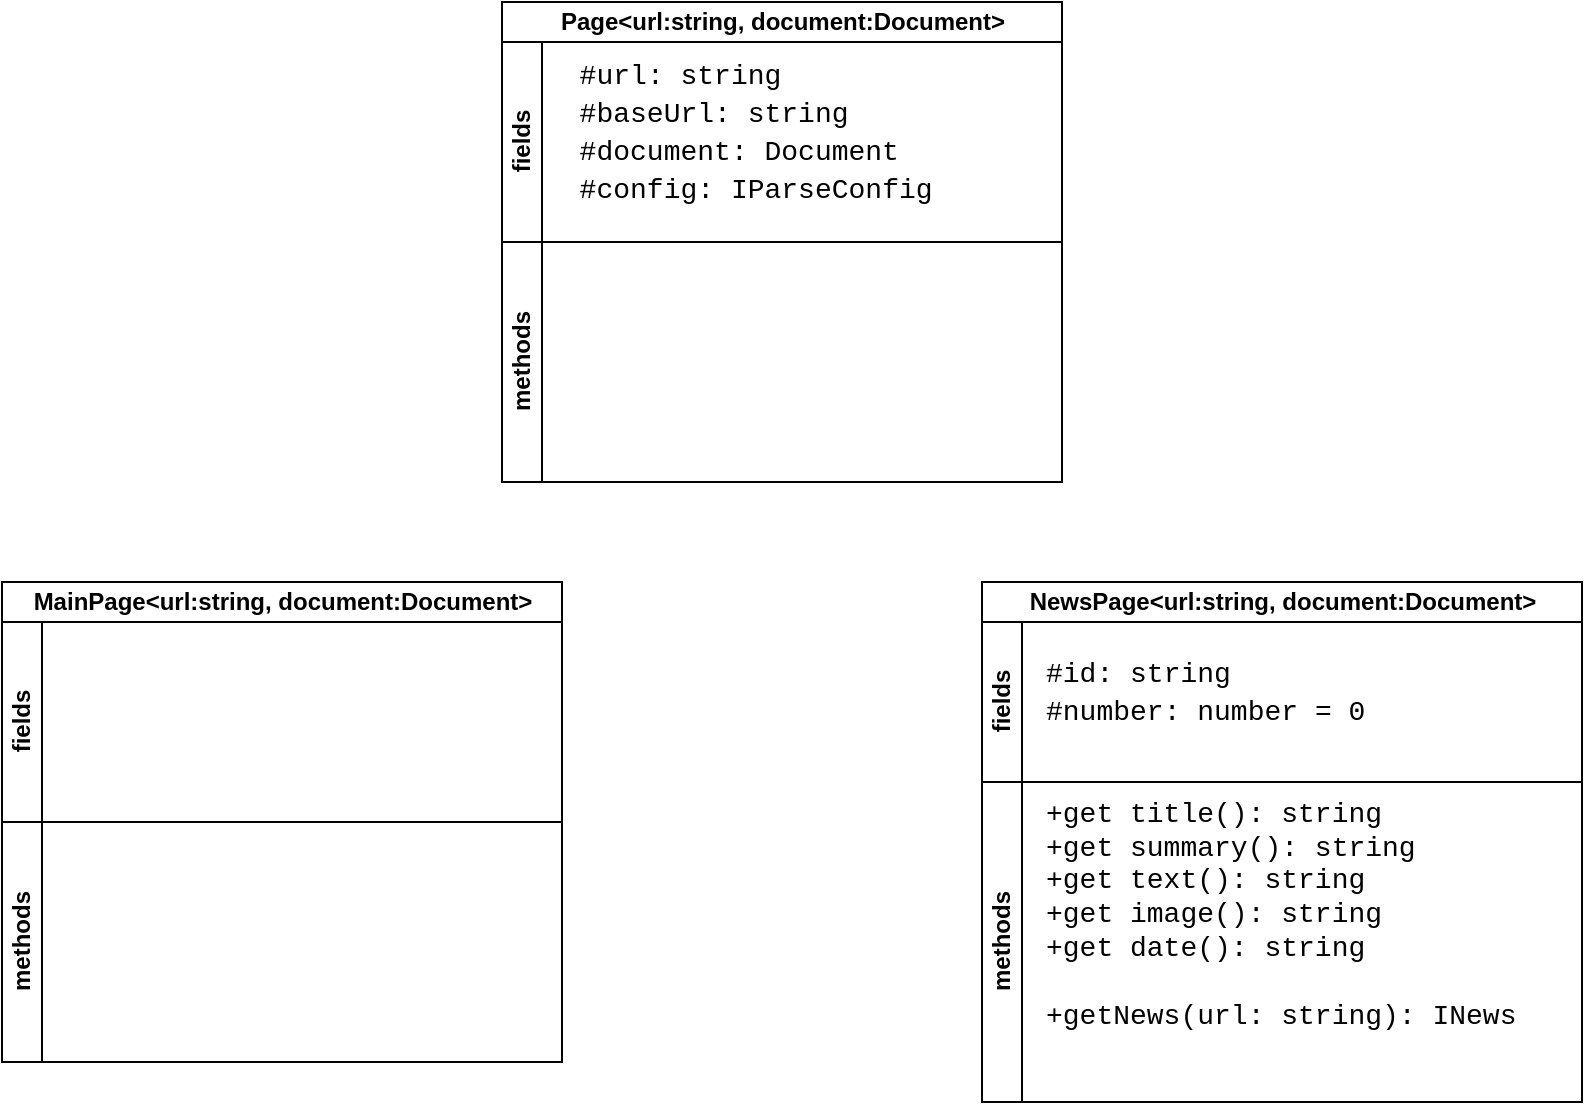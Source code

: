 <mxfile>
    <diagram id="pwe7xcSQOgHzPmdPm7Qo" name="Page-1">
        <mxGraphModel dx="2191" dy="761" grid="1" gridSize="10" guides="1" tooltips="1" connect="1" arrows="1" fold="1" page="1" pageScale="1" pageWidth="850" pageHeight="1100" math="0" shadow="0">
            <root>
                <mxCell id="0"/>
                <mxCell id="1" parent="0"/>
                <mxCell id="2" value="Page&amp;lt;url:string, document:Document&amp;gt;" style="swimlane;childLayout=stackLayout;resizeParent=1;resizeParentMax=0;horizontal=1;startSize=20;horizontalStack=0;html=1;" vertex="1" parent="1">
                    <mxGeometry x="280" y="150" width="280" height="240" as="geometry"/>
                </mxCell>
                <mxCell id="3" value="fields" style="swimlane;startSize=20;horizontal=0;html=1;" vertex="1" parent="2">
                    <mxGeometry y="20" width="280" height="100" as="geometry"/>
                </mxCell>
                <mxCell id="6" value="&lt;div style=&quot;font-size: 14px; line-height: 19px;&quot;&gt;&lt;div style=&quot;font-size: 14px;&quot;&gt;&amp;nbsp; #&lt;span style=&quot;font-size: 14px;&quot;&gt;url&lt;/span&gt;: &lt;span style=&quot;font-size: 14px;&quot;&gt;string&lt;/span&gt;&lt;/div&gt;&lt;div style=&quot;font-size: 14px;&quot;&gt;&amp;nbsp; #&lt;span style=&quot;font-size: 14px;&quot;&gt;baseUrl&lt;/span&gt;: &lt;span style=&quot;font-size: 14px;&quot;&gt;string&lt;/span&gt;&lt;/div&gt;&lt;div style=&quot;font-size: 14px;&quot;&gt;&amp;nbsp; #&lt;span style=&quot;font-size: 14px;&quot;&gt;document&lt;/span&gt;: &lt;span style=&quot;font-size: 14px;&quot;&gt;Document&lt;/span&gt;&lt;/div&gt;&lt;div style=&quot;font-size: 14px;&quot;&gt;&amp;nbsp; #&lt;span style=&quot;font-size: 14px;&quot;&gt;config&lt;/span&gt;: &lt;span style=&quot;font-size: 14px;&quot;&gt;IParseConfig&lt;/span&gt;&lt;/div&gt;&lt;/div&gt;" style="text;html=1;align=left;verticalAlign=middle;resizable=0;points=[];autosize=1;strokeColor=none;fillColor=none;labelBackgroundColor=none;fontColor=default;fontFamily=Courier New;fontSize=14;" vertex="1" parent="3">
                    <mxGeometry x="20" width="220" height="90" as="geometry"/>
                </mxCell>
                <mxCell id="4" value="methods" style="swimlane;startSize=20;horizontal=0;html=1;" vertex="1" parent="2">
                    <mxGeometry y="120" width="280" height="120" as="geometry"/>
                </mxCell>
                <mxCell id="7" value="MainPage&amp;lt;url:string, document:Document&amp;gt;" style="swimlane;childLayout=stackLayout;resizeParent=1;resizeParentMax=0;horizontal=1;startSize=20;horizontalStack=0;html=1;" vertex="1" parent="1">
                    <mxGeometry x="30" y="440" width="280" height="240" as="geometry"/>
                </mxCell>
                <mxCell id="8" value="fields" style="swimlane;startSize=20;horizontal=0;html=1;" vertex="1" parent="7">
                    <mxGeometry y="20" width="280" height="100" as="geometry"/>
                </mxCell>
                <mxCell id="10" value="methods" style="swimlane;startSize=20;horizontal=0;html=1;" vertex="1" parent="7">
                    <mxGeometry y="120" width="280" height="120" as="geometry"/>
                </mxCell>
                <mxCell id="11" value="NewsPage&amp;lt;url:string, document:Document&amp;gt;" style="swimlane;childLayout=stackLayout;resizeParent=1;resizeParentMax=0;horizontal=1;startSize=20;horizontalStack=0;html=1;" vertex="1" parent="1">
                    <mxGeometry x="520" y="440" width="300" height="260" as="geometry"/>
                </mxCell>
                <mxCell id="12" value="fields" style="swimlane;startSize=20;horizontal=0;html=1;" vertex="1" parent="11">
                    <mxGeometry y="20" width="300" height="80" as="geometry"/>
                </mxCell>
                <mxCell id="13" value="&lt;div style=&quot;font-size: 14px; line-height: 19px;&quot;&gt;&lt;div style=&quot;line-height: 19px; font-size: 14px;&quot;&gt;&lt;div style=&quot;font-size: 14px;&quot;&gt;&lt;span style=&quot;font-size: 14px;&quot;&gt;#id&lt;/span&gt;: &lt;span style=&quot;font-size: 14px;&quot;&gt;string&lt;/span&gt;&lt;/div&gt;&lt;div style=&quot;font-size: 14px;&quot;&gt;&lt;span style=&quot;font-size: 14px;&quot;&gt;#number&lt;/span&gt;: &lt;span style=&quot;font-size: 14px;&quot;&gt;number&lt;/span&gt; = &lt;span style=&quot;font-size: 14px;&quot;&gt;0&lt;/span&gt;&lt;/div&gt;&lt;/div&gt;&lt;/div&gt;" style="text;html=1;align=left;verticalAlign=middle;resizable=0;points=[];autosize=1;strokeColor=none;fillColor=none;labelBackgroundColor=none;fontColor=default;fontFamily=Courier New;fontSize=14;" vertex="1" parent="12">
                    <mxGeometry x="30" y="10" width="180" height="50" as="geometry"/>
                </mxCell>
                <mxCell id="14" value="methods" style="swimlane;startSize=20;horizontal=0;html=1;" vertex="1" parent="11">
                    <mxGeometry y="100" width="300" height="160" as="geometry"/>
                </mxCell>
                <mxCell id="15" value="+get title(): string&lt;br style=&quot;font-size: 14px;&quot;&gt;+get summary(): string&lt;br style=&quot;font-size: 14px;&quot;&gt;+get text(): string&lt;br style=&quot;font-size: 14px;&quot;&gt;&lt;div style=&quot;font-size: 14px;&quot;&gt;&lt;span style=&quot;background-color: initial; font-size: 14px;&quot;&gt;+get image(): string&lt;/span&gt;&lt;/div&gt;&lt;div style=&quot;font-size: 14px;&quot;&gt;+get date(): string&lt;span style=&quot;background-color: initial; font-size: 14px;&quot;&gt;&lt;br&gt;&lt;/span&gt;&lt;/div&gt;&lt;div style=&quot;font-size: 14px;&quot;&gt;&lt;span style=&quot;background-color: initial; font-size: 14px;&quot;&gt;&lt;br&gt;&lt;/span&gt;&lt;/div&gt;&lt;div style=&quot;font-size: 14px;&quot;&gt;&lt;span style=&quot;background-color: initial; font-size: 14px;&quot;&gt;+getNews(url: string): INews&lt;/span&gt;&lt;/div&gt;" style="text;html=1;align=left;verticalAlign=middle;resizable=0;points=[];autosize=1;strokeColor=none;fillColor=none;fontColor=default;fontFamily=Courier New;fontSize=14;" vertex="1" parent="14">
                    <mxGeometry x="30" y="1" width="260" height="130" as="geometry"/>
                </mxCell>
            </root>
        </mxGraphModel>
    </diagram>
</mxfile>